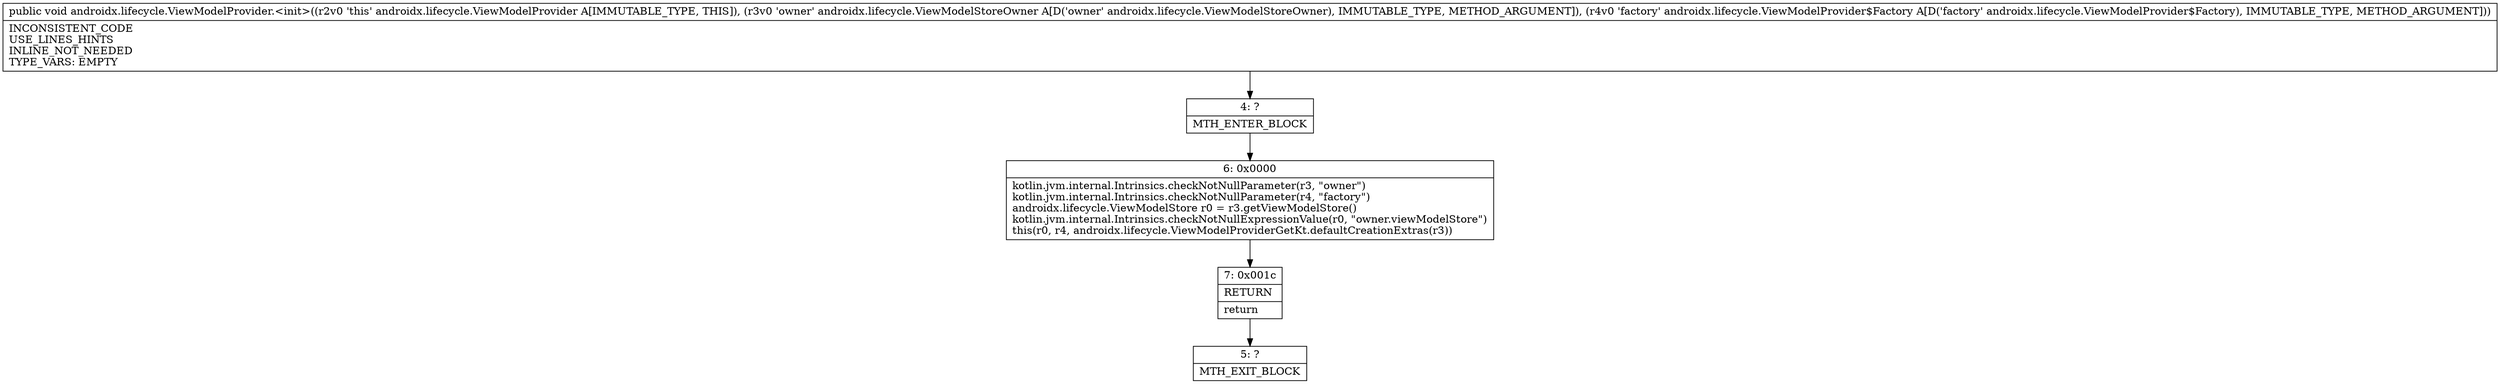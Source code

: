 digraph "CFG forandroidx.lifecycle.ViewModelProvider.\<init\>(Landroidx\/lifecycle\/ViewModelStoreOwner;Landroidx\/lifecycle\/ViewModelProvider$Factory;)V" {
Node_4 [shape=record,label="{4\:\ ?|MTH_ENTER_BLOCK\l}"];
Node_6 [shape=record,label="{6\:\ 0x0000|kotlin.jvm.internal.Intrinsics.checkNotNullParameter(r3, \"owner\")\lkotlin.jvm.internal.Intrinsics.checkNotNullParameter(r4, \"factory\")\landroidx.lifecycle.ViewModelStore r0 = r3.getViewModelStore()\lkotlin.jvm.internal.Intrinsics.checkNotNullExpressionValue(r0, \"owner.viewModelStore\")\lthis(r0, r4, androidx.lifecycle.ViewModelProviderGetKt.defaultCreationExtras(r3))\l}"];
Node_7 [shape=record,label="{7\:\ 0x001c|RETURN\l|return\l}"];
Node_5 [shape=record,label="{5\:\ ?|MTH_EXIT_BLOCK\l}"];
MethodNode[shape=record,label="{public void androidx.lifecycle.ViewModelProvider.\<init\>((r2v0 'this' androidx.lifecycle.ViewModelProvider A[IMMUTABLE_TYPE, THIS]), (r3v0 'owner' androidx.lifecycle.ViewModelStoreOwner A[D('owner' androidx.lifecycle.ViewModelStoreOwner), IMMUTABLE_TYPE, METHOD_ARGUMENT]), (r4v0 'factory' androidx.lifecycle.ViewModelProvider$Factory A[D('factory' androidx.lifecycle.ViewModelProvider$Factory), IMMUTABLE_TYPE, METHOD_ARGUMENT]))  | INCONSISTENT_CODE\lUSE_LINES_HINTS\lINLINE_NOT_NEEDED\lTYPE_VARS: EMPTY\l}"];
MethodNode -> Node_4;Node_4 -> Node_6;
Node_6 -> Node_7;
Node_7 -> Node_5;
}

